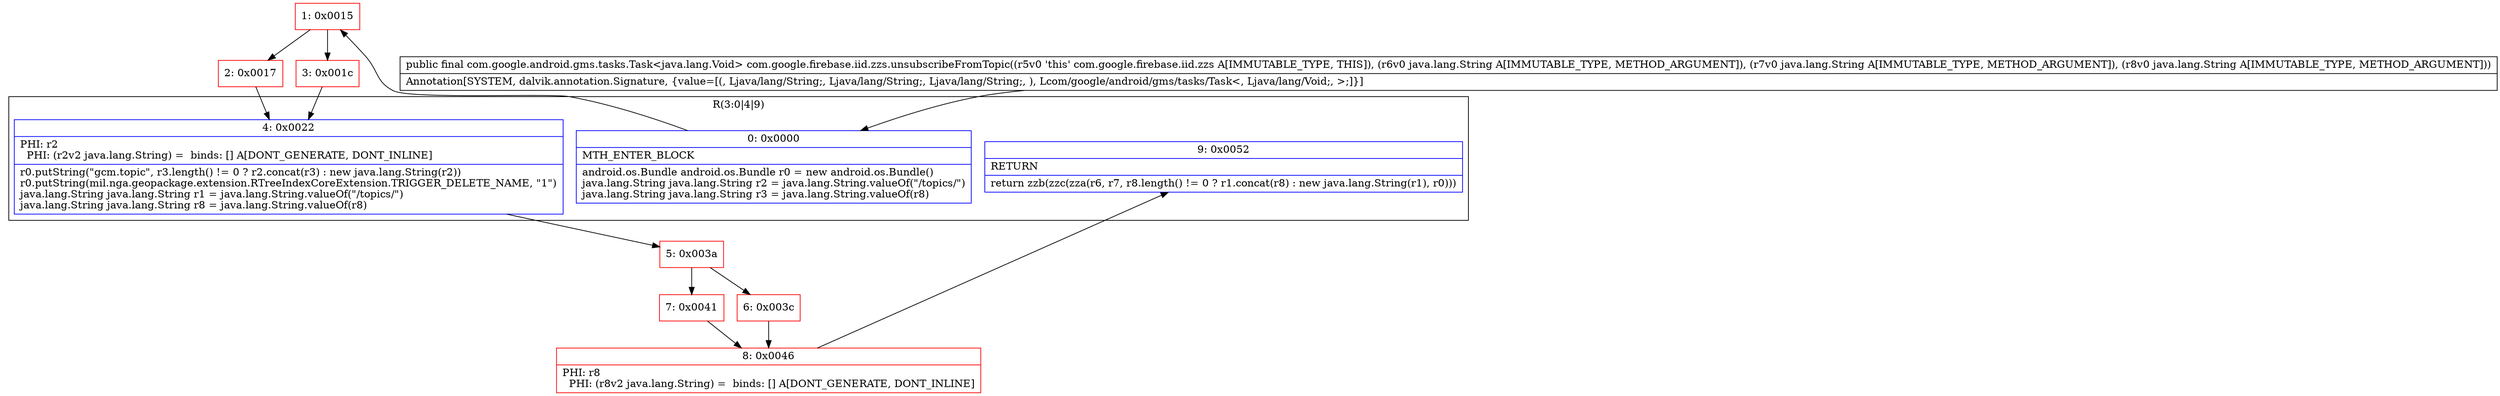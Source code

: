 digraph "CFG forcom.google.firebase.iid.zzs.unsubscribeFromTopic(Ljava\/lang\/String;Ljava\/lang\/String;Ljava\/lang\/String;)Lcom\/google\/android\/gms\/tasks\/Task;" {
subgraph cluster_Region_134127291 {
label = "R(3:0|4|9)";
node [shape=record,color=blue];
Node_0 [shape=record,label="{0\:\ 0x0000|MTH_ENTER_BLOCK\l|android.os.Bundle android.os.Bundle r0 = new android.os.Bundle()\ljava.lang.String java.lang.String r2 = java.lang.String.valueOf(\"\/topics\/\")\ljava.lang.String java.lang.String r3 = java.lang.String.valueOf(r8)\l}"];
Node_4 [shape=record,label="{4\:\ 0x0022|PHI: r2 \l  PHI: (r2v2 java.lang.String) =  binds: [] A[DONT_GENERATE, DONT_INLINE]\l|r0.putString(\"gcm.topic\", r3.length() != 0 ? r2.concat(r3) : new java.lang.String(r2))\lr0.putString(mil.nga.geopackage.extension.RTreeIndexCoreExtension.TRIGGER_DELETE_NAME, \"1\")\ljava.lang.String java.lang.String r1 = java.lang.String.valueOf(\"\/topics\/\")\ljava.lang.String java.lang.String r8 = java.lang.String.valueOf(r8)\l}"];
Node_9 [shape=record,label="{9\:\ 0x0052|RETURN\l|return zzb(zzc(zza(r6, r7, r8.length() != 0 ? r1.concat(r8) : new java.lang.String(r1), r0)))\l}"];
}
Node_1 [shape=record,color=red,label="{1\:\ 0x0015}"];
Node_2 [shape=record,color=red,label="{2\:\ 0x0017}"];
Node_3 [shape=record,color=red,label="{3\:\ 0x001c}"];
Node_5 [shape=record,color=red,label="{5\:\ 0x003a}"];
Node_6 [shape=record,color=red,label="{6\:\ 0x003c}"];
Node_7 [shape=record,color=red,label="{7\:\ 0x0041}"];
Node_8 [shape=record,color=red,label="{8\:\ 0x0046|PHI: r8 \l  PHI: (r8v2 java.lang.String) =  binds: [] A[DONT_GENERATE, DONT_INLINE]\l}"];
MethodNode[shape=record,label="{public final com.google.android.gms.tasks.Task\<java.lang.Void\> com.google.firebase.iid.zzs.unsubscribeFromTopic((r5v0 'this' com.google.firebase.iid.zzs A[IMMUTABLE_TYPE, THIS]), (r6v0 java.lang.String A[IMMUTABLE_TYPE, METHOD_ARGUMENT]), (r7v0 java.lang.String A[IMMUTABLE_TYPE, METHOD_ARGUMENT]), (r8v0 java.lang.String A[IMMUTABLE_TYPE, METHOD_ARGUMENT]))  | Annotation[SYSTEM, dalvik.annotation.Signature, \{value=[(, Ljava\/lang\/String;, Ljava\/lang\/String;, Ljava\/lang\/String;, ), Lcom\/google\/android\/gms\/tasks\/Task\<, Ljava\/lang\/Void;, \>;]\}]\l}"];
MethodNode -> Node_0;
Node_0 -> Node_1;
Node_4 -> Node_5;
Node_1 -> Node_2;
Node_1 -> Node_3;
Node_2 -> Node_4;
Node_3 -> Node_4;
Node_5 -> Node_6;
Node_5 -> Node_7;
Node_6 -> Node_8;
Node_7 -> Node_8;
Node_8 -> Node_9;
}

